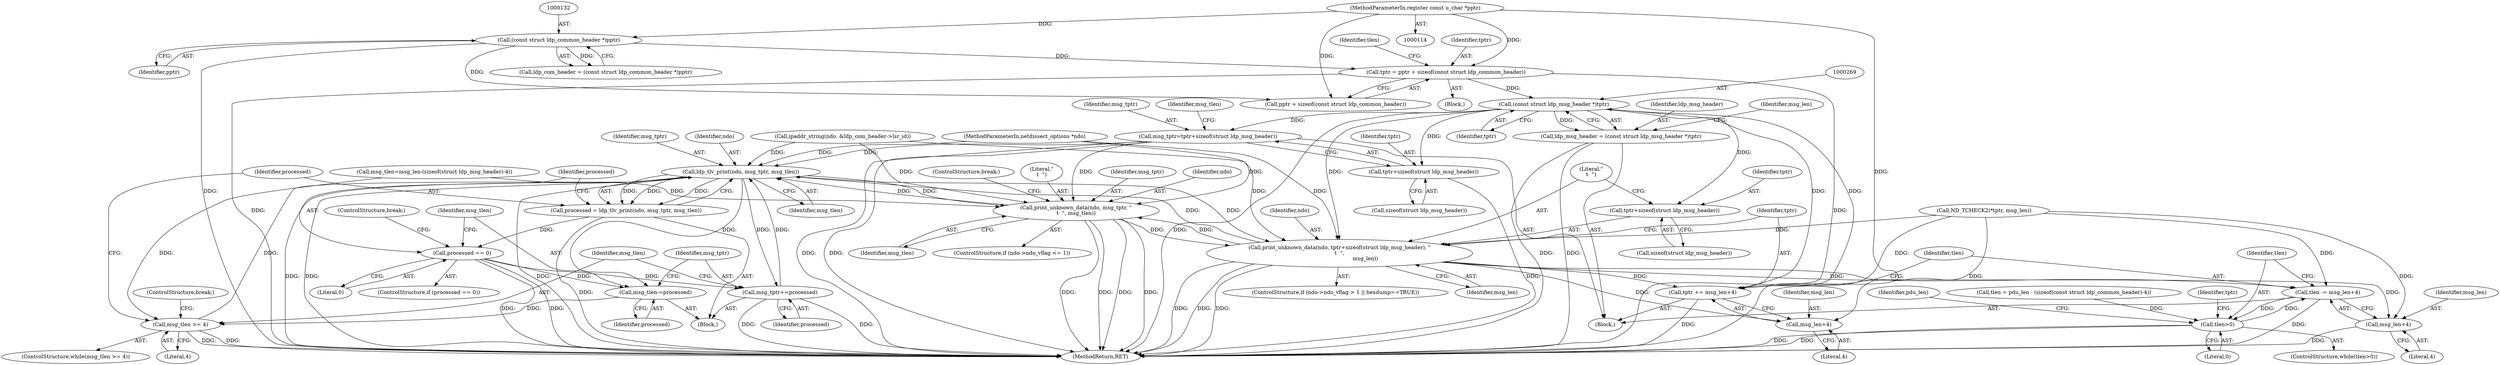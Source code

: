 digraph "0_tcpdump_aa5c6b710dfd8020d2c908d6b3bd41f1da719b3b@API" {
"1000242" [label="(Call,tptr = pptr + sizeof(const struct ldp_common_header))"];
"1000131" [label="(Call,(const struct ldp_common_header *)pptr)"];
"1000116" [label="(MethodParameterIn,register const u_char *pptr)"];
"1000268" [label="(Call,(const struct ldp_msg_header *)tptr)"];
"1000266" [label="(Call,ldp_msg_header = (const struct ldp_msg_header *)tptr)"];
"1000343" [label="(Call,msg_tptr=tptr+sizeof(struct ldp_msg_header))"];
"1000382" [label="(Call,ldp_tlv_print(ndo, msg_tptr, msg_tlen))"];
"1000380" [label="(Call,processed = ldp_tlv_print(ndo, msg_tptr, msg_tlen))"];
"1000387" [label="(Call,processed == 0)"];
"1000391" [label="(Call,msg_tlen-=processed)"];
"1000376" [label="(Call,msg_tlen >= 4)"];
"1000394" [label="(Call,msg_tptr+=processed)"];
"1000408" [label="(Call,print_unknown_data(ndo, msg_tptr, \"\n\t  \", msg_tlen))"];
"1000424" [label="(Call,print_unknown_data(ndo, tptr+sizeof(struct ldp_msg_header), \"\n\t  \",\n                               msg_len))"];
"1000432" [label="(Call,tptr += msg_len+4)"];
"1000434" [label="(Call,msg_len+4)"];
"1000437" [label="(Call,tlen -= msg_len+4)"];
"1000257" [label="(Call,tlen>0)"];
"1000439" [label="(Call,msg_len+4)"];
"1000345" [label="(Call,tptr+sizeof(struct ldp_msg_header))"];
"1000426" [label="(Call,tptr+sizeof(struct ldp_msg_header))"];
"1000349" [label="(Call,msg_tlen=msg_len-(sizeof(struct ldp_msg_header)-4))"];
"1000383" [label="(Identifier,ndo)"];
"1000390" [label="(ControlStructure,break;)"];
"1000258" [label="(Identifier,tlen)"];
"1000375" [label="(ControlStructure,while(msg_tlen >= 4))"];
"1000411" [label="(Literal,\"\n\t  \")"];
"1000410" [label="(Identifier,msg_tptr)"];
"1000412" [label="(Identifier,msg_tlen)"];
"1000414" [label="(ControlStructure,if (ndo->ndo_vflag > 1 || hexdump==TRUE))"];
"1000444" [label="(Identifier,pdu_len)"];
"1000248" [label="(Call,tlen = pdu_len - (sizeof(const struct ldp_common_header)-4))"];
"1000263" [label="(Identifier,tptr)"];
"1000116" [label="(MethodParameterIn,register const u_char *pptr)"];
"1000377" [label="(Identifier,msg_tlen)"];
"1000388" [label="(Identifier,processed)"];
"1000438" [label="(Identifier,tlen)"];
"1000393" [label="(Identifier,processed)"];
"1000441" [label="(Literal,4)"];
"1000385" [label="(Identifier,msg_tlen)"];
"1000439" [label="(Call,msg_len+4)"];
"1000129" [label="(Call,ldp_com_header = (const struct ldp_common_header *)pptr)"];
"1000266" [label="(Call,ldp_msg_header = (const struct ldp_msg_header *)tptr)"];
"1000381" [label="(Identifier,processed)"];
"1000425" [label="(Identifier,ndo)"];
"1000389" [label="(Literal,0)"];
"1000378" [label="(Literal,4)"];
"1000402" [label="(ControlStructure,if (ndo->ndo_vflag <= 1))"];
"1000346" [label="(Identifier,tptr)"];
"1000427" [label="(Identifier,tptr)"];
"1000345" [label="(Call,tptr+sizeof(struct ldp_msg_header))"];
"1000382" [label="(Call,ldp_tlv_print(ndo, msg_tptr, msg_tlen))"];
"1000434" [label="(Call,msg_len+4)"];
"1000272" [label="(Identifier,msg_len)"];
"1000347" [label="(Call,sizeof(struct ldp_msg_header))"];
"1000343" [label="(Call,msg_tptr=tptr+sizeof(struct ldp_msg_header))"];
"1000221" [label="(Call,ipaddr_string(ndo, &ldp_com_header->lsr_id))"];
"1000344" [label="(Identifier,msg_tptr)"];
"1000379" [label="(Block,)"];
"1000380" [label="(Call,processed = ldp_tlv_print(ndo, msg_tptr, msg_tlen))"];
"1000384" [label="(Identifier,msg_tptr)"];
"1000426" [label="(Call,tptr+sizeof(struct ldp_msg_header))"];
"1000387" [label="(Call,processed == 0)"];
"1000257" [label="(Call,tlen>0)"];
"1000397" [label="(ControlStructure,break;)"];
"1000249" [label="(Identifier,tlen)"];
"1000432" [label="(Call,tptr += msg_len+4)"];
"1000117" [label="(Block,)"];
"1000133" [label="(Identifier,pptr)"];
"1000270" [label="(Identifier,tptr)"];
"1000408" [label="(Call,print_unknown_data(ndo, msg_tptr, \"\n\t  \", msg_tlen))"];
"1000115" [label="(MethodParameterIn,netdissect_options *ndo)"];
"1000440" [label="(Identifier,msg_len)"];
"1000350" [label="(Identifier,msg_tlen)"];
"1000409" [label="(Identifier,ndo)"];
"1000396" [label="(Identifier,processed)"];
"1000267" [label="(Identifier,ldp_msg_header)"];
"1000395" [label="(Identifier,msg_tptr)"];
"1000435" [label="(Identifier,msg_len)"];
"1000256" [label="(ControlStructure,while(tlen>0))"];
"1000386" [label="(ControlStructure,if (processed == 0))"];
"1000259" [label="(Literal,0)"];
"1000413" [label="(ControlStructure,break;)"];
"1000428" [label="(Call,sizeof(struct ldp_msg_header))"];
"1000455" [label="(MethodReturn,RET)"];
"1000394" [label="(Call,msg_tptr+=processed)"];
"1000431" [label="(Identifier,msg_len)"];
"1000243" [label="(Identifier,tptr)"];
"1000430" [label="(Literal,\"\n\t  \")"];
"1000392" [label="(Identifier,msg_tlen)"];
"1000268" [label="(Call,(const struct ldp_msg_header *)tptr)"];
"1000437" [label="(Call,tlen -= msg_len+4)"];
"1000436" [label="(Literal,4)"];
"1000391" [label="(Call,msg_tlen-=processed)"];
"1000357" [label="(Call,ND_TCHECK2(*tptr, msg_len))"];
"1000424" [label="(Call,print_unknown_data(ndo, tptr+sizeof(struct ldp_msg_header), \"\n\t  \",\n                               msg_len))"];
"1000433" [label="(Identifier,tptr)"];
"1000242" [label="(Call,tptr = pptr + sizeof(const struct ldp_common_header))"];
"1000260" [label="(Block,)"];
"1000244" [label="(Call,pptr + sizeof(const struct ldp_common_header))"];
"1000376" [label="(Call,msg_tlen >= 4)"];
"1000131" [label="(Call,(const struct ldp_common_header *)pptr)"];
"1000242" -> "1000117"  [label="AST: "];
"1000242" -> "1000244"  [label="CFG: "];
"1000243" -> "1000242"  [label="AST: "];
"1000244" -> "1000242"  [label="AST: "];
"1000249" -> "1000242"  [label="CFG: "];
"1000242" -> "1000455"  [label="DDG: "];
"1000242" -> "1000455"  [label="DDG: "];
"1000131" -> "1000242"  [label="DDG: "];
"1000116" -> "1000242"  [label="DDG: "];
"1000242" -> "1000268"  [label="DDG: "];
"1000131" -> "1000129"  [label="AST: "];
"1000131" -> "1000133"  [label="CFG: "];
"1000132" -> "1000131"  [label="AST: "];
"1000133" -> "1000131"  [label="AST: "];
"1000129" -> "1000131"  [label="CFG: "];
"1000131" -> "1000455"  [label="DDG: "];
"1000131" -> "1000129"  [label="DDG: "];
"1000116" -> "1000131"  [label="DDG: "];
"1000131" -> "1000244"  [label="DDG: "];
"1000116" -> "1000114"  [label="AST: "];
"1000116" -> "1000455"  [label="DDG: "];
"1000116" -> "1000244"  [label="DDG: "];
"1000268" -> "1000266"  [label="AST: "];
"1000268" -> "1000270"  [label="CFG: "];
"1000269" -> "1000268"  [label="AST: "];
"1000270" -> "1000268"  [label="AST: "];
"1000266" -> "1000268"  [label="CFG: "];
"1000268" -> "1000455"  [label="DDG: "];
"1000268" -> "1000266"  [label="DDG: "];
"1000432" -> "1000268"  [label="DDG: "];
"1000268" -> "1000343"  [label="DDG: "];
"1000268" -> "1000345"  [label="DDG: "];
"1000268" -> "1000424"  [label="DDG: "];
"1000268" -> "1000426"  [label="DDG: "];
"1000268" -> "1000432"  [label="DDG: "];
"1000266" -> "1000260"  [label="AST: "];
"1000267" -> "1000266"  [label="AST: "];
"1000272" -> "1000266"  [label="CFG: "];
"1000266" -> "1000455"  [label="DDG: "];
"1000266" -> "1000455"  [label="DDG: "];
"1000343" -> "1000260"  [label="AST: "];
"1000343" -> "1000345"  [label="CFG: "];
"1000344" -> "1000343"  [label="AST: "];
"1000345" -> "1000343"  [label="AST: "];
"1000350" -> "1000343"  [label="CFG: "];
"1000343" -> "1000455"  [label="DDG: "];
"1000343" -> "1000455"  [label="DDG: "];
"1000343" -> "1000382"  [label="DDG: "];
"1000343" -> "1000408"  [label="DDG: "];
"1000382" -> "1000380"  [label="AST: "];
"1000382" -> "1000385"  [label="CFG: "];
"1000383" -> "1000382"  [label="AST: "];
"1000384" -> "1000382"  [label="AST: "];
"1000385" -> "1000382"  [label="AST: "];
"1000380" -> "1000382"  [label="CFG: "];
"1000382" -> "1000455"  [label="DDG: "];
"1000382" -> "1000455"  [label="DDG: "];
"1000382" -> "1000455"  [label="DDG: "];
"1000382" -> "1000380"  [label="DDG: "];
"1000382" -> "1000380"  [label="DDG: "];
"1000382" -> "1000380"  [label="DDG: "];
"1000408" -> "1000382"  [label="DDG: "];
"1000221" -> "1000382"  [label="DDG: "];
"1000424" -> "1000382"  [label="DDG: "];
"1000115" -> "1000382"  [label="DDG: "];
"1000394" -> "1000382"  [label="DDG: "];
"1000376" -> "1000382"  [label="DDG: "];
"1000382" -> "1000391"  [label="DDG: "];
"1000382" -> "1000394"  [label="DDG: "];
"1000382" -> "1000408"  [label="DDG: "];
"1000382" -> "1000424"  [label="DDG: "];
"1000380" -> "1000379"  [label="AST: "];
"1000381" -> "1000380"  [label="AST: "];
"1000388" -> "1000380"  [label="CFG: "];
"1000380" -> "1000455"  [label="DDG: "];
"1000380" -> "1000387"  [label="DDG: "];
"1000387" -> "1000386"  [label="AST: "];
"1000387" -> "1000389"  [label="CFG: "];
"1000388" -> "1000387"  [label="AST: "];
"1000389" -> "1000387"  [label="AST: "];
"1000390" -> "1000387"  [label="CFG: "];
"1000392" -> "1000387"  [label="CFG: "];
"1000387" -> "1000455"  [label="DDG: "];
"1000387" -> "1000455"  [label="DDG: "];
"1000387" -> "1000391"  [label="DDG: "];
"1000387" -> "1000394"  [label="DDG: "];
"1000391" -> "1000379"  [label="AST: "];
"1000391" -> "1000393"  [label="CFG: "];
"1000392" -> "1000391"  [label="AST: "];
"1000393" -> "1000391"  [label="AST: "];
"1000395" -> "1000391"  [label="CFG: "];
"1000391" -> "1000376"  [label="DDG: "];
"1000376" -> "1000375"  [label="AST: "];
"1000376" -> "1000378"  [label="CFG: "];
"1000377" -> "1000376"  [label="AST: "];
"1000378" -> "1000376"  [label="AST: "];
"1000381" -> "1000376"  [label="CFG: "];
"1000397" -> "1000376"  [label="CFG: "];
"1000376" -> "1000455"  [label="DDG: "];
"1000376" -> "1000455"  [label="DDG: "];
"1000349" -> "1000376"  [label="DDG: "];
"1000394" -> "1000379"  [label="AST: "];
"1000394" -> "1000396"  [label="CFG: "];
"1000395" -> "1000394"  [label="AST: "];
"1000396" -> "1000394"  [label="AST: "];
"1000377" -> "1000394"  [label="CFG: "];
"1000394" -> "1000455"  [label="DDG: "];
"1000394" -> "1000455"  [label="DDG: "];
"1000408" -> "1000402"  [label="AST: "];
"1000408" -> "1000412"  [label="CFG: "];
"1000409" -> "1000408"  [label="AST: "];
"1000410" -> "1000408"  [label="AST: "];
"1000411" -> "1000408"  [label="AST: "];
"1000412" -> "1000408"  [label="AST: "];
"1000413" -> "1000408"  [label="CFG: "];
"1000408" -> "1000455"  [label="DDG: "];
"1000408" -> "1000455"  [label="DDG: "];
"1000408" -> "1000455"  [label="DDG: "];
"1000408" -> "1000455"  [label="DDG: "];
"1000221" -> "1000408"  [label="DDG: "];
"1000424" -> "1000408"  [label="DDG: "];
"1000115" -> "1000408"  [label="DDG: "];
"1000349" -> "1000408"  [label="DDG: "];
"1000408" -> "1000424"  [label="DDG: "];
"1000424" -> "1000414"  [label="AST: "];
"1000424" -> "1000431"  [label="CFG: "];
"1000425" -> "1000424"  [label="AST: "];
"1000426" -> "1000424"  [label="AST: "];
"1000430" -> "1000424"  [label="AST: "];
"1000431" -> "1000424"  [label="AST: "];
"1000433" -> "1000424"  [label="CFG: "];
"1000424" -> "1000455"  [label="DDG: "];
"1000424" -> "1000455"  [label="DDG: "];
"1000424" -> "1000455"  [label="DDG: "];
"1000221" -> "1000424"  [label="DDG: "];
"1000115" -> "1000424"  [label="DDG: "];
"1000357" -> "1000424"  [label="DDG: "];
"1000424" -> "1000432"  [label="DDG: "];
"1000424" -> "1000434"  [label="DDG: "];
"1000424" -> "1000437"  [label="DDG: "];
"1000424" -> "1000439"  [label="DDG: "];
"1000432" -> "1000260"  [label="AST: "];
"1000432" -> "1000434"  [label="CFG: "];
"1000433" -> "1000432"  [label="AST: "];
"1000434" -> "1000432"  [label="AST: "];
"1000438" -> "1000432"  [label="CFG: "];
"1000432" -> "1000455"  [label="DDG: "];
"1000357" -> "1000432"  [label="DDG: "];
"1000434" -> "1000436"  [label="CFG: "];
"1000435" -> "1000434"  [label="AST: "];
"1000436" -> "1000434"  [label="AST: "];
"1000357" -> "1000434"  [label="DDG: "];
"1000437" -> "1000260"  [label="AST: "];
"1000437" -> "1000439"  [label="CFG: "];
"1000438" -> "1000437"  [label="AST: "];
"1000439" -> "1000437"  [label="AST: "];
"1000258" -> "1000437"  [label="CFG: "];
"1000437" -> "1000455"  [label="DDG: "];
"1000437" -> "1000257"  [label="DDG: "];
"1000357" -> "1000437"  [label="DDG: "];
"1000257" -> "1000437"  [label="DDG: "];
"1000257" -> "1000256"  [label="AST: "];
"1000257" -> "1000259"  [label="CFG: "];
"1000258" -> "1000257"  [label="AST: "];
"1000259" -> "1000257"  [label="AST: "];
"1000263" -> "1000257"  [label="CFG: "];
"1000444" -> "1000257"  [label="CFG: "];
"1000257" -> "1000455"  [label="DDG: "];
"1000257" -> "1000455"  [label="DDG: "];
"1000248" -> "1000257"  [label="DDG: "];
"1000439" -> "1000441"  [label="CFG: "];
"1000440" -> "1000439"  [label="AST: "];
"1000441" -> "1000439"  [label="AST: "];
"1000439" -> "1000455"  [label="DDG: "];
"1000357" -> "1000439"  [label="DDG: "];
"1000345" -> "1000347"  [label="CFG: "];
"1000346" -> "1000345"  [label="AST: "];
"1000347" -> "1000345"  [label="AST: "];
"1000345" -> "1000455"  [label="DDG: "];
"1000426" -> "1000428"  [label="CFG: "];
"1000427" -> "1000426"  [label="AST: "];
"1000428" -> "1000426"  [label="AST: "];
"1000430" -> "1000426"  [label="CFG: "];
}
